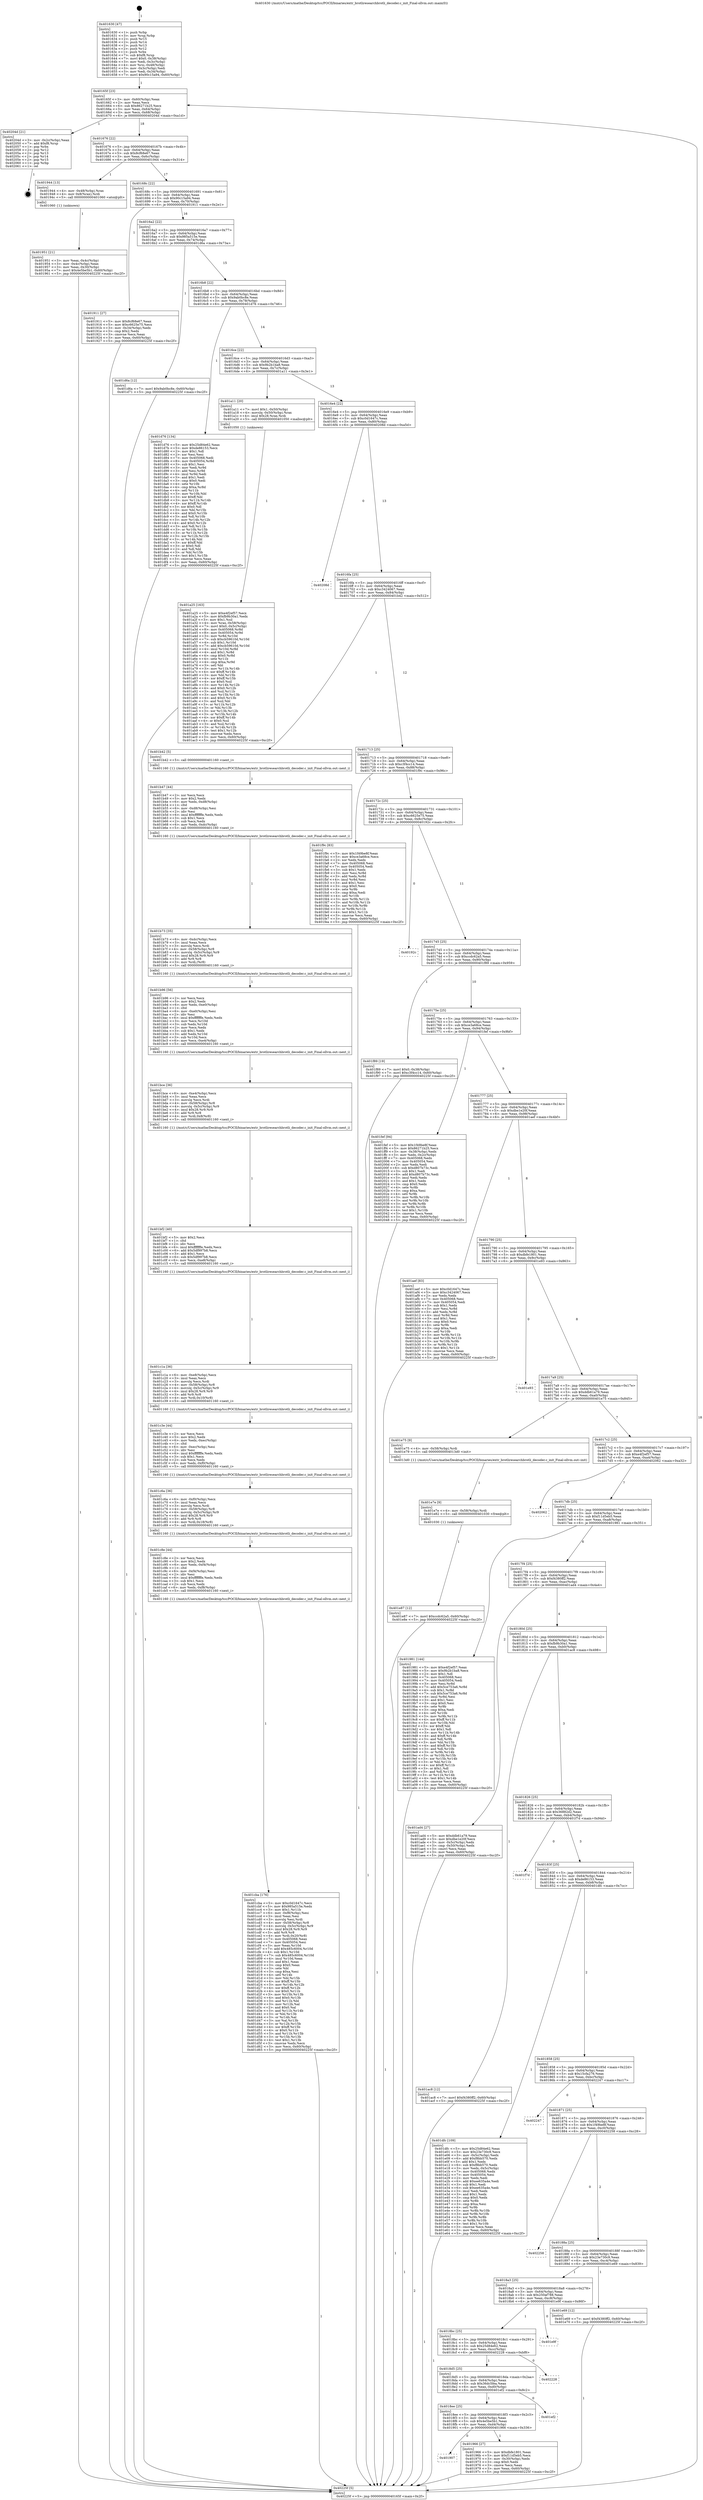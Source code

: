 digraph "0x401630" {
  label = "0x401630 (/mnt/c/Users/mathe/Desktop/tcc/POCII/binaries/extr_brotliresearchbrotli_decoder.c_init_Final-ollvm.out::main(0))"
  labelloc = "t"
  node[shape=record]

  Entry [label="",width=0.3,height=0.3,shape=circle,fillcolor=black,style=filled]
  "0x40165f" [label="{
     0x40165f [23]\l
     | [instrs]\l
     &nbsp;&nbsp;0x40165f \<+3\>: mov -0x60(%rbp),%eax\l
     &nbsp;&nbsp;0x401662 \<+2\>: mov %eax,%ecx\l
     &nbsp;&nbsp;0x401664 \<+6\>: sub $0x86271b25,%ecx\l
     &nbsp;&nbsp;0x40166a \<+3\>: mov %eax,-0x64(%rbp)\l
     &nbsp;&nbsp;0x40166d \<+3\>: mov %ecx,-0x68(%rbp)\l
     &nbsp;&nbsp;0x401670 \<+6\>: je 000000000040204d \<main+0xa1d\>\l
  }"]
  "0x40204d" [label="{
     0x40204d [21]\l
     | [instrs]\l
     &nbsp;&nbsp;0x40204d \<+3\>: mov -0x2c(%rbp),%eax\l
     &nbsp;&nbsp;0x402050 \<+7\>: add $0xf8,%rsp\l
     &nbsp;&nbsp;0x402057 \<+1\>: pop %rbx\l
     &nbsp;&nbsp;0x402058 \<+2\>: pop %r12\l
     &nbsp;&nbsp;0x40205a \<+2\>: pop %r13\l
     &nbsp;&nbsp;0x40205c \<+2\>: pop %r14\l
     &nbsp;&nbsp;0x40205e \<+2\>: pop %r15\l
     &nbsp;&nbsp;0x402060 \<+1\>: pop %rbp\l
     &nbsp;&nbsp;0x402061 \<+1\>: ret\l
  }"]
  "0x401676" [label="{
     0x401676 [22]\l
     | [instrs]\l
     &nbsp;&nbsp;0x401676 \<+5\>: jmp 000000000040167b \<main+0x4b\>\l
     &nbsp;&nbsp;0x40167b \<+3\>: mov -0x64(%rbp),%eax\l
     &nbsp;&nbsp;0x40167e \<+5\>: sub $0x8cf68e67,%eax\l
     &nbsp;&nbsp;0x401683 \<+3\>: mov %eax,-0x6c(%rbp)\l
     &nbsp;&nbsp;0x401686 \<+6\>: je 0000000000401944 \<main+0x314\>\l
  }"]
  Exit [label="",width=0.3,height=0.3,shape=circle,fillcolor=black,style=filled,peripheries=2]
  "0x401944" [label="{
     0x401944 [13]\l
     | [instrs]\l
     &nbsp;&nbsp;0x401944 \<+4\>: mov -0x48(%rbp),%rax\l
     &nbsp;&nbsp;0x401948 \<+4\>: mov 0x8(%rax),%rdi\l
     &nbsp;&nbsp;0x40194c \<+5\>: call 0000000000401060 \<atoi@plt\>\l
     | [calls]\l
     &nbsp;&nbsp;0x401060 \{1\} (unknown)\l
  }"]
  "0x40168c" [label="{
     0x40168c [22]\l
     | [instrs]\l
     &nbsp;&nbsp;0x40168c \<+5\>: jmp 0000000000401691 \<main+0x61\>\l
     &nbsp;&nbsp;0x401691 \<+3\>: mov -0x64(%rbp),%eax\l
     &nbsp;&nbsp;0x401694 \<+5\>: sub $0x90c15a94,%eax\l
     &nbsp;&nbsp;0x401699 \<+3\>: mov %eax,-0x70(%rbp)\l
     &nbsp;&nbsp;0x40169c \<+6\>: je 0000000000401911 \<main+0x2e1\>\l
  }"]
  "0x401e87" [label="{
     0x401e87 [12]\l
     | [instrs]\l
     &nbsp;&nbsp;0x401e87 \<+7\>: movl $0xccdc62a5,-0x60(%rbp)\l
     &nbsp;&nbsp;0x401e8e \<+5\>: jmp 000000000040225f \<main+0xc2f\>\l
  }"]
  "0x401911" [label="{
     0x401911 [27]\l
     | [instrs]\l
     &nbsp;&nbsp;0x401911 \<+5\>: mov $0x8cf68e67,%eax\l
     &nbsp;&nbsp;0x401916 \<+5\>: mov $0xc6625e75,%ecx\l
     &nbsp;&nbsp;0x40191b \<+3\>: mov -0x34(%rbp),%edx\l
     &nbsp;&nbsp;0x40191e \<+3\>: cmp $0x2,%edx\l
     &nbsp;&nbsp;0x401921 \<+3\>: cmovne %ecx,%eax\l
     &nbsp;&nbsp;0x401924 \<+3\>: mov %eax,-0x60(%rbp)\l
     &nbsp;&nbsp;0x401927 \<+5\>: jmp 000000000040225f \<main+0xc2f\>\l
  }"]
  "0x4016a2" [label="{
     0x4016a2 [22]\l
     | [instrs]\l
     &nbsp;&nbsp;0x4016a2 \<+5\>: jmp 00000000004016a7 \<main+0x77\>\l
     &nbsp;&nbsp;0x4016a7 \<+3\>: mov -0x64(%rbp),%eax\l
     &nbsp;&nbsp;0x4016aa \<+5\>: sub $0x985a515e,%eax\l
     &nbsp;&nbsp;0x4016af \<+3\>: mov %eax,-0x74(%rbp)\l
     &nbsp;&nbsp;0x4016b2 \<+6\>: je 0000000000401d6a \<main+0x73a\>\l
  }"]
  "0x40225f" [label="{
     0x40225f [5]\l
     | [instrs]\l
     &nbsp;&nbsp;0x40225f \<+5\>: jmp 000000000040165f \<main+0x2f\>\l
  }"]
  "0x401630" [label="{
     0x401630 [47]\l
     | [instrs]\l
     &nbsp;&nbsp;0x401630 \<+1\>: push %rbp\l
     &nbsp;&nbsp;0x401631 \<+3\>: mov %rsp,%rbp\l
     &nbsp;&nbsp;0x401634 \<+2\>: push %r15\l
     &nbsp;&nbsp;0x401636 \<+2\>: push %r14\l
     &nbsp;&nbsp;0x401638 \<+2\>: push %r13\l
     &nbsp;&nbsp;0x40163a \<+2\>: push %r12\l
     &nbsp;&nbsp;0x40163c \<+1\>: push %rbx\l
     &nbsp;&nbsp;0x40163d \<+7\>: sub $0xf8,%rsp\l
     &nbsp;&nbsp;0x401644 \<+7\>: movl $0x0,-0x38(%rbp)\l
     &nbsp;&nbsp;0x40164b \<+3\>: mov %edi,-0x3c(%rbp)\l
     &nbsp;&nbsp;0x40164e \<+4\>: mov %rsi,-0x48(%rbp)\l
     &nbsp;&nbsp;0x401652 \<+3\>: mov -0x3c(%rbp),%edi\l
     &nbsp;&nbsp;0x401655 \<+3\>: mov %edi,-0x34(%rbp)\l
     &nbsp;&nbsp;0x401658 \<+7\>: movl $0x90c15a94,-0x60(%rbp)\l
  }"]
  "0x401951" [label="{
     0x401951 [21]\l
     | [instrs]\l
     &nbsp;&nbsp;0x401951 \<+3\>: mov %eax,-0x4c(%rbp)\l
     &nbsp;&nbsp;0x401954 \<+3\>: mov -0x4c(%rbp),%eax\l
     &nbsp;&nbsp;0x401957 \<+3\>: mov %eax,-0x30(%rbp)\l
     &nbsp;&nbsp;0x40195a \<+7\>: movl $0x4e5be5b1,-0x60(%rbp)\l
     &nbsp;&nbsp;0x401961 \<+5\>: jmp 000000000040225f \<main+0xc2f\>\l
  }"]
  "0x401e7e" [label="{
     0x401e7e [9]\l
     | [instrs]\l
     &nbsp;&nbsp;0x401e7e \<+4\>: mov -0x58(%rbp),%rdi\l
     &nbsp;&nbsp;0x401e82 \<+5\>: call 0000000000401030 \<free@plt\>\l
     | [calls]\l
     &nbsp;&nbsp;0x401030 \{1\} (unknown)\l
  }"]
  "0x401d6a" [label="{
     0x401d6a [12]\l
     | [instrs]\l
     &nbsp;&nbsp;0x401d6a \<+7\>: movl $0x9ab0bc8e,-0x60(%rbp)\l
     &nbsp;&nbsp;0x401d71 \<+5\>: jmp 000000000040225f \<main+0xc2f\>\l
  }"]
  "0x4016b8" [label="{
     0x4016b8 [22]\l
     | [instrs]\l
     &nbsp;&nbsp;0x4016b8 \<+5\>: jmp 00000000004016bd \<main+0x8d\>\l
     &nbsp;&nbsp;0x4016bd \<+3\>: mov -0x64(%rbp),%eax\l
     &nbsp;&nbsp;0x4016c0 \<+5\>: sub $0x9ab0bc8e,%eax\l
     &nbsp;&nbsp;0x4016c5 \<+3\>: mov %eax,-0x78(%rbp)\l
     &nbsp;&nbsp;0x4016c8 \<+6\>: je 0000000000401d76 \<main+0x746\>\l
  }"]
  "0x401cba" [label="{
     0x401cba [176]\l
     | [instrs]\l
     &nbsp;&nbsp;0x401cba \<+5\>: mov $0xc0d1647c,%ecx\l
     &nbsp;&nbsp;0x401cbf \<+5\>: mov $0x985a515e,%edx\l
     &nbsp;&nbsp;0x401cc4 \<+3\>: mov $0x1,%r11b\l
     &nbsp;&nbsp;0x401cc7 \<+6\>: mov -0xf8(%rbp),%esi\l
     &nbsp;&nbsp;0x401ccd \<+3\>: imul %eax,%esi\l
     &nbsp;&nbsp;0x401cd0 \<+3\>: movslq %esi,%rdi\l
     &nbsp;&nbsp;0x401cd3 \<+4\>: mov -0x58(%rbp),%r8\l
     &nbsp;&nbsp;0x401cd7 \<+4\>: movslq -0x5c(%rbp),%r9\l
     &nbsp;&nbsp;0x401cdb \<+4\>: imul $0x28,%r9,%r9\l
     &nbsp;&nbsp;0x401cdf \<+3\>: add %r9,%r8\l
     &nbsp;&nbsp;0x401ce2 \<+4\>: mov %rdi,0x20(%r8)\l
     &nbsp;&nbsp;0x401ce6 \<+7\>: mov 0x405068,%eax\l
     &nbsp;&nbsp;0x401ced \<+7\>: mov 0x405054,%esi\l
     &nbsp;&nbsp;0x401cf4 \<+3\>: mov %eax,%r10d\l
     &nbsp;&nbsp;0x401cf7 \<+7\>: add $0x485c6004,%r10d\l
     &nbsp;&nbsp;0x401cfe \<+4\>: sub $0x1,%r10d\l
     &nbsp;&nbsp;0x401d02 \<+7\>: sub $0x485c6004,%r10d\l
     &nbsp;&nbsp;0x401d09 \<+4\>: imul %r10d,%eax\l
     &nbsp;&nbsp;0x401d0d \<+3\>: and $0x1,%eax\l
     &nbsp;&nbsp;0x401d10 \<+3\>: cmp $0x0,%eax\l
     &nbsp;&nbsp;0x401d13 \<+3\>: sete %bl\l
     &nbsp;&nbsp;0x401d16 \<+3\>: cmp $0xa,%esi\l
     &nbsp;&nbsp;0x401d19 \<+4\>: setl %r14b\l
     &nbsp;&nbsp;0x401d1d \<+3\>: mov %bl,%r15b\l
     &nbsp;&nbsp;0x401d20 \<+4\>: xor $0xff,%r15b\l
     &nbsp;&nbsp;0x401d24 \<+3\>: mov %r14b,%r12b\l
     &nbsp;&nbsp;0x401d27 \<+4\>: xor $0xff,%r12b\l
     &nbsp;&nbsp;0x401d2b \<+4\>: xor $0x0,%r11b\l
     &nbsp;&nbsp;0x401d2f \<+3\>: mov %r15b,%r13b\l
     &nbsp;&nbsp;0x401d32 \<+4\>: and $0x0,%r13b\l
     &nbsp;&nbsp;0x401d36 \<+3\>: and %r11b,%bl\l
     &nbsp;&nbsp;0x401d39 \<+3\>: mov %r12b,%al\l
     &nbsp;&nbsp;0x401d3c \<+2\>: and $0x0,%al\l
     &nbsp;&nbsp;0x401d3e \<+3\>: and %r11b,%r14b\l
     &nbsp;&nbsp;0x401d41 \<+3\>: or %bl,%r13b\l
     &nbsp;&nbsp;0x401d44 \<+3\>: or %r14b,%al\l
     &nbsp;&nbsp;0x401d47 \<+3\>: xor %al,%r13b\l
     &nbsp;&nbsp;0x401d4a \<+3\>: or %r12b,%r15b\l
     &nbsp;&nbsp;0x401d4d \<+4\>: xor $0xff,%r15b\l
     &nbsp;&nbsp;0x401d51 \<+4\>: or $0x0,%r11b\l
     &nbsp;&nbsp;0x401d55 \<+3\>: and %r11b,%r15b\l
     &nbsp;&nbsp;0x401d58 \<+3\>: or %r15b,%r13b\l
     &nbsp;&nbsp;0x401d5b \<+4\>: test $0x1,%r13b\l
     &nbsp;&nbsp;0x401d5f \<+3\>: cmovne %edx,%ecx\l
     &nbsp;&nbsp;0x401d62 \<+3\>: mov %ecx,-0x60(%rbp)\l
     &nbsp;&nbsp;0x401d65 \<+5\>: jmp 000000000040225f \<main+0xc2f\>\l
  }"]
  "0x401d76" [label="{
     0x401d76 [134]\l
     | [instrs]\l
     &nbsp;&nbsp;0x401d76 \<+5\>: mov $0x25d84e62,%eax\l
     &nbsp;&nbsp;0x401d7b \<+5\>: mov $0xde86153,%ecx\l
     &nbsp;&nbsp;0x401d80 \<+2\>: mov $0x1,%dl\l
     &nbsp;&nbsp;0x401d82 \<+2\>: xor %esi,%esi\l
     &nbsp;&nbsp;0x401d84 \<+7\>: mov 0x405068,%edi\l
     &nbsp;&nbsp;0x401d8b \<+8\>: mov 0x405054,%r8d\l
     &nbsp;&nbsp;0x401d93 \<+3\>: sub $0x1,%esi\l
     &nbsp;&nbsp;0x401d96 \<+3\>: mov %edi,%r9d\l
     &nbsp;&nbsp;0x401d99 \<+3\>: add %esi,%r9d\l
     &nbsp;&nbsp;0x401d9c \<+4\>: imul %r9d,%edi\l
     &nbsp;&nbsp;0x401da0 \<+3\>: and $0x1,%edi\l
     &nbsp;&nbsp;0x401da3 \<+3\>: cmp $0x0,%edi\l
     &nbsp;&nbsp;0x401da6 \<+4\>: sete %r10b\l
     &nbsp;&nbsp;0x401daa \<+4\>: cmp $0xa,%r8d\l
     &nbsp;&nbsp;0x401dae \<+4\>: setl %r11b\l
     &nbsp;&nbsp;0x401db2 \<+3\>: mov %r10b,%bl\l
     &nbsp;&nbsp;0x401db5 \<+3\>: xor $0xff,%bl\l
     &nbsp;&nbsp;0x401db8 \<+3\>: mov %r11b,%r14b\l
     &nbsp;&nbsp;0x401dbb \<+4\>: xor $0xff,%r14b\l
     &nbsp;&nbsp;0x401dbf \<+3\>: xor $0x0,%dl\l
     &nbsp;&nbsp;0x401dc2 \<+3\>: mov %bl,%r15b\l
     &nbsp;&nbsp;0x401dc5 \<+4\>: and $0x0,%r15b\l
     &nbsp;&nbsp;0x401dc9 \<+3\>: and %dl,%r10b\l
     &nbsp;&nbsp;0x401dcc \<+3\>: mov %r14b,%r12b\l
     &nbsp;&nbsp;0x401dcf \<+4\>: and $0x0,%r12b\l
     &nbsp;&nbsp;0x401dd3 \<+3\>: and %dl,%r11b\l
     &nbsp;&nbsp;0x401dd6 \<+3\>: or %r10b,%r15b\l
     &nbsp;&nbsp;0x401dd9 \<+3\>: or %r11b,%r12b\l
     &nbsp;&nbsp;0x401ddc \<+3\>: xor %r12b,%r15b\l
     &nbsp;&nbsp;0x401ddf \<+3\>: or %r14b,%bl\l
     &nbsp;&nbsp;0x401de2 \<+3\>: xor $0xff,%bl\l
     &nbsp;&nbsp;0x401de5 \<+3\>: or $0x0,%dl\l
     &nbsp;&nbsp;0x401de8 \<+2\>: and %dl,%bl\l
     &nbsp;&nbsp;0x401dea \<+3\>: or %bl,%r15b\l
     &nbsp;&nbsp;0x401ded \<+4\>: test $0x1,%r15b\l
     &nbsp;&nbsp;0x401df1 \<+3\>: cmovne %ecx,%eax\l
     &nbsp;&nbsp;0x401df4 \<+3\>: mov %eax,-0x60(%rbp)\l
     &nbsp;&nbsp;0x401df7 \<+5\>: jmp 000000000040225f \<main+0xc2f\>\l
  }"]
  "0x4016ce" [label="{
     0x4016ce [22]\l
     | [instrs]\l
     &nbsp;&nbsp;0x4016ce \<+5\>: jmp 00000000004016d3 \<main+0xa3\>\l
     &nbsp;&nbsp;0x4016d3 \<+3\>: mov -0x64(%rbp),%eax\l
     &nbsp;&nbsp;0x4016d6 \<+5\>: sub $0x9b2b1ba8,%eax\l
     &nbsp;&nbsp;0x4016db \<+3\>: mov %eax,-0x7c(%rbp)\l
     &nbsp;&nbsp;0x4016de \<+6\>: je 0000000000401a11 \<main+0x3e1\>\l
  }"]
  "0x401c8e" [label="{
     0x401c8e [44]\l
     | [instrs]\l
     &nbsp;&nbsp;0x401c8e \<+2\>: xor %ecx,%ecx\l
     &nbsp;&nbsp;0x401c90 \<+5\>: mov $0x2,%edx\l
     &nbsp;&nbsp;0x401c95 \<+6\>: mov %edx,-0xf4(%rbp)\l
     &nbsp;&nbsp;0x401c9b \<+1\>: cltd\l
     &nbsp;&nbsp;0x401c9c \<+6\>: mov -0xf4(%rbp),%esi\l
     &nbsp;&nbsp;0x401ca2 \<+2\>: idiv %esi\l
     &nbsp;&nbsp;0x401ca4 \<+6\>: imul $0xfffffffe,%edx,%edx\l
     &nbsp;&nbsp;0x401caa \<+3\>: sub $0x1,%ecx\l
     &nbsp;&nbsp;0x401cad \<+2\>: sub %ecx,%edx\l
     &nbsp;&nbsp;0x401caf \<+6\>: mov %edx,-0xf8(%rbp)\l
     &nbsp;&nbsp;0x401cb5 \<+5\>: call 0000000000401160 \<next_i\>\l
     | [calls]\l
     &nbsp;&nbsp;0x401160 \{1\} (/mnt/c/Users/mathe/Desktop/tcc/POCII/binaries/extr_brotliresearchbrotli_decoder.c_init_Final-ollvm.out::next_i)\l
  }"]
  "0x401a11" [label="{
     0x401a11 [20]\l
     | [instrs]\l
     &nbsp;&nbsp;0x401a11 \<+7\>: movl $0x1,-0x50(%rbp)\l
     &nbsp;&nbsp;0x401a18 \<+4\>: movslq -0x50(%rbp),%rax\l
     &nbsp;&nbsp;0x401a1c \<+4\>: imul $0x28,%rax,%rdi\l
     &nbsp;&nbsp;0x401a20 \<+5\>: call 0000000000401050 \<malloc@plt\>\l
     | [calls]\l
     &nbsp;&nbsp;0x401050 \{1\} (unknown)\l
  }"]
  "0x4016e4" [label="{
     0x4016e4 [22]\l
     | [instrs]\l
     &nbsp;&nbsp;0x4016e4 \<+5\>: jmp 00000000004016e9 \<main+0xb9\>\l
     &nbsp;&nbsp;0x4016e9 \<+3\>: mov -0x64(%rbp),%eax\l
     &nbsp;&nbsp;0x4016ec \<+5\>: sub $0xc0d1647c,%eax\l
     &nbsp;&nbsp;0x4016f1 \<+3\>: mov %eax,-0x80(%rbp)\l
     &nbsp;&nbsp;0x4016f4 \<+6\>: je 000000000040208d \<main+0xa5d\>\l
  }"]
  "0x401c6a" [label="{
     0x401c6a [36]\l
     | [instrs]\l
     &nbsp;&nbsp;0x401c6a \<+6\>: mov -0xf0(%rbp),%ecx\l
     &nbsp;&nbsp;0x401c70 \<+3\>: imul %eax,%ecx\l
     &nbsp;&nbsp;0x401c73 \<+3\>: movslq %ecx,%rdi\l
     &nbsp;&nbsp;0x401c76 \<+4\>: mov -0x58(%rbp),%r8\l
     &nbsp;&nbsp;0x401c7a \<+4\>: movslq -0x5c(%rbp),%r9\l
     &nbsp;&nbsp;0x401c7e \<+4\>: imul $0x28,%r9,%r9\l
     &nbsp;&nbsp;0x401c82 \<+3\>: add %r9,%r8\l
     &nbsp;&nbsp;0x401c85 \<+4\>: mov %rdi,0x18(%r8)\l
     &nbsp;&nbsp;0x401c89 \<+5\>: call 0000000000401160 \<next_i\>\l
     | [calls]\l
     &nbsp;&nbsp;0x401160 \{1\} (/mnt/c/Users/mathe/Desktop/tcc/POCII/binaries/extr_brotliresearchbrotli_decoder.c_init_Final-ollvm.out::next_i)\l
  }"]
  "0x40208d" [label="{
     0x40208d\l
  }", style=dashed]
  "0x4016fa" [label="{
     0x4016fa [25]\l
     | [instrs]\l
     &nbsp;&nbsp;0x4016fa \<+5\>: jmp 00000000004016ff \<main+0xcf\>\l
     &nbsp;&nbsp;0x4016ff \<+3\>: mov -0x64(%rbp),%eax\l
     &nbsp;&nbsp;0x401702 \<+5\>: sub $0xc3424067,%eax\l
     &nbsp;&nbsp;0x401707 \<+6\>: mov %eax,-0x84(%rbp)\l
     &nbsp;&nbsp;0x40170d \<+6\>: je 0000000000401b42 \<main+0x512\>\l
  }"]
  "0x401c3e" [label="{
     0x401c3e [44]\l
     | [instrs]\l
     &nbsp;&nbsp;0x401c3e \<+2\>: xor %ecx,%ecx\l
     &nbsp;&nbsp;0x401c40 \<+5\>: mov $0x2,%edx\l
     &nbsp;&nbsp;0x401c45 \<+6\>: mov %edx,-0xec(%rbp)\l
     &nbsp;&nbsp;0x401c4b \<+1\>: cltd\l
     &nbsp;&nbsp;0x401c4c \<+6\>: mov -0xec(%rbp),%esi\l
     &nbsp;&nbsp;0x401c52 \<+2\>: idiv %esi\l
     &nbsp;&nbsp;0x401c54 \<+6\>: imul $0xfffffffe,%edx,%edx\l
     &nbsp;&nbsp;0x401c5a \<+3\>: sub $0x1,%ecx\l
     &nbsp;&nbsp;0x401c5d \<+2\>: sub %ecx,%edx\l
     &nbsp;&nbsp;0x401c5f \<+6\>: mov %edx,-0xf0(%rbp)\l
     &nbsp;&nbsp;0x401c65 \<+5\>: call 0000000000401160 \<next_i\>\l
     | [calls]\l
     &nbsp;&nbsp;0x401160 \{1\} (/mnt/c/Users/mathe/Desktop/tcc/POCII/binaries/extr_brotliresearchbrotli_decoder.c_init_Final-ollvm.out::next_i)\l
  }"]
  "0x401b42" [label="{
     0x401b42 [5]\l
     | [instrs]\l
     &nbsp;&nbsp;0x401b42 \<+5\>: call 0000000000401160 \<next_i\>\l
     | [calls]\l
     &nbsp;&nbsp;0x401160 \{1\} (/mnt/c/Users/mathe/Desktop/tcc/POCII/binaries/extr_brotliresearchbrotli_decoder.c_init_Final-ollvm.out::next_i)\l
  }"]
  "0x401713" [label="{
     0x401713 [25]\l
     | [instrs]\l
     &nbsp;&nbsp;0x401713 \<+5\>: jmp 0000000000401718 \<main+0xe8\>\l
     &nbsp;&nbsp;0x401718 \<+3\>: mov -0x64(%rbp),%eax\l
     &nbsp;&nbsp;0x40171b \<+5\>: sub $0xc3f4cc14,%eax\l
     &nbsp;&nbsp;0x401720 \<+6\>: mov %eax,-0x88(%rbp)\l
     &nbsp;&nbsp;0x401726 \<+6\>: je 0000000000401f9c \<main+0x96c\>\l
  }"]
  "0x401c1a" [label="{
     0x401c1a [36]\l
     | [instrs]\l
     &nbsp;&nbsp;0x401c1a \<+6\>: mov -0xe8(%rbp),%ecx\l
     &nbsp;&nbsp;0x401c20 \<+3\>: imul %eax,%ecx\l
     &nbsp;&nbsp;0x401c23 \<+3\>: movslq %ecx,%rdi\l
     &nbsp;&nbsp;0x401c26 \<+4\>: mov -0x58(%rbp),%r8\l
     &nbsp;&nbsp;0x401c2a \<+4\>: movslq -0x5c(%rbp),%r9\l
     &nbsp;&nbsp;0x401c2e \<+4\>: imul $0x28,%r9,%r9\l
     &nbsp;&nbsp;0x401c32 \<+3\>: add %r9,%r8\l
     &nbsp;&nbsp;0x401c35 \<+4\>: mov %rdi,0x10(%r8)\l
     &nbsp;&nbsp;0x401c39 \<+5\>: call 0000000000401160 \<next_i\>\l
     | [calls]\l
     &nbsp;&nbsp;0x401160 \{1\} (/mnt/c/Users/mathe/Desktop/tcc/POCII/binaries/extr_brotliresearchbrotli_decoder.c_init_Final-ollvm.out::next_i)\l
  }"]
  "0x401f9c" [label="{
     0x401f9c [83]\l
     | [instrs]\l
     &nbsp;&nbsp;0x401f9c \<+5\>: mov $0x1f49be8f,%eax\l
     &nbsp;&nbsp;0x401fa1 \<+5\>: mov $0xce3a68ce,%ecx\l
     &nbsp;&nbsp;0x401fa6 \<+2\>: xor %edx,%edx\l
     &nbsp;&nbsp;0x401fa8 \<+7\>: mov 0x405068,%esi\l
     &nbsp;&nbsp;0x401faf \<+7\>: mov 0x405054,%edi\l
     &nbsp;&nbsp;0x401fb6 \<+3\>: sub $0x1,%edx\l
     &nbsp;&nbsp;0x401fb9 \<+3\>: mov %esi,%r8d\l
     &nbsp;&nbsp;0x401fbc \<+3\>: add %edx,%r8d\l
     &nbsp;&nbsp;0x401fbf \<+4\>: imul %r8d,%esi\l
     &nbsp;&nbsp;0x401fc3 \<+3\>: and $0x1,%esi\l
     &nbsp;&nbsp;0x401fc6 \<+3\>: cmp $0x0,%esi\l
     &nbsp;&nbsp;0x401fc9 \<+4\>: sete %r9b\l
     &nbsp;&nbsp;0x401fcd \<+3\>: cmp $0xa,%edi\l
     &nbsp;&nbsp;0x401fd0 \<+4\>: setl %r10b\l
     &nbsp;&nbsp;0x401fd4 \<+3\>: mov %r9b,%r11b\l
     &nbsp;&nbsp;0x401fd7 \<+3\>: and %r10b,%r11b\l
     &nbsp;&nbsp;0x401fda \<+3\>: xor %r10b,%r9b\l
     &nbsp;&nbsp;0x401fdd \<+3\>: or %r9b,%r11b\l
     &nbsp;&nbsp;0x401fe0 \<+4\>: test $0x1,%r11b\l
     &nbsp;&nbsp;0x401fe4 \<+3\>: cmovne %ecx,%eax\l
     &nbsp;&nbsp;0x401fe7 \<+3\>: mov %eax,-0x60(%rbp)\l
     &nbsp;&nbsp;0x401fea \<+5\>: jmp 000000000040225f \<main+0xc2f\>\l
  }"]
  "0x40172c" [label="{
     0x40172c [25]\l
     | [instrs]\l
     &nbsp;&nbsp;0x40172c \<+5\>: jmp 0000000000401731 \<main+0x101\>\l
     &nbsp;&nbsp;0x401731 \<+3\>: mov -0x64(%rbp),%eax\l
     &nbsp;&nbsp;0x401734 \<+5\>: sub $0xc6625e75,%eax\l
     &nbsp;&nbsp;0x401739 \<+6\>: mov %eax,-0x8c(%rbp)\l
     &nbsp;&nbsp;0x40173f \<+6\>: je 000000000040192c \<main+0x2fc\>\l
  }"]
  "0x401bf2" [label="{
     0x401bf2 [40]\l
     | [instrs]\l
     &nbsp;&nbsp;0x401bf2 \<+5\>: mov $0x2,%ecx\l
     &nbsp;&nbsp;0x401bf7 \<+1\>: cltd\l
     &nbsp;&nbsp;0x401bf8 \<+2\>: idiv %ecx\l
     &nbsp;&nbsp;0x401bfa \<+6\>: imul $0xfffffffe,%edx,%ecx\l
     &nbsp;&nbsp;0x401c00 \<+6\>: add $0x5df997b8,%ecx\l
     &nbsp;&nbsp;0x401c06 \<+3\>: add $0x1,%ecx\l
     &nbsp;&nbsp;0x401c09 \<+6\>: sub $0x5df997b8,%ecx\l
     &nbsp;&nbsp;0x401c0f \<+6\>: mov %ecx,-0xe8(%rbp)\l
     &nbsp;&nbsp;0x401c15 \<+5\>: call 0000000000401160 \<next_i\>\l
     | [calls]\l
     &nbsp;&nbsp;0x401160 \{1\} (/mnt/c/Users/mathe/Desktop/tcc/POCII/binaries/extr_brotliresearchbrotli_decoder.c_init_Final-ollvm.out::next_i)\l
  }"]
  "0x40192c" [label="{
     0x40192c\l
  }", style=dashed]
  "0x401745" [label="{
     0x401745 [25]\l
     | [instrs]\l
     &nbsp;&nbsp;0x401745 \<+5\>: jmp 000000000040174a \<main+0x11a\>\l
     &nbsp;&nbsp;0x40174a \<+3\>: mov -0x64(%rbp),%eax\l
     &nbsp;&nbsp;0x40174d \<+5\>: sub $0xccdc62a5,%eax\l
     &nbsp;&nbsp;0x401752 \<+6\>: mov %eax,-0x90(%rbp)\l
     &nbsp;&nbsp;0x401758 \<+6\>: je 0000000000401f89 \<main+0x959\>\l
  }"]
  "0x401bce" [label="{
     0x401bce [36]\l
     | [instrs]\l
     &nbsp;&nbsp;0x401bce \<+6\>: mov -0xe4(%rbp),%ecx\l
     &nbsp;&nbsp;0x401bd4 \<+3\>: imul %eax,%ecx\l
     &nbsp;&nbsp;0x401bd7 \<+3\>: movslq %ecx,%rdi\l
     &nbsp;&nbsp;0x401bda \<+4\>: mov -0x58(%rbp),%r8\l
     &nbsp;&nbsp;0x401bde \<+4\>: movslq -0x5c(%rbp),%r9\l
     &nbsp;&nbsp;0x401be2 \<+4\>: imul $0x28,%r9,%r9\l
     &nbsp;&nbsp;0x401be6 \<+3\>: add %r9,%r8\l
     &nbsp;&nbsp;0x401be9 \<+4\>: mov %rdi,0x8(%r8)\l
     &nbsp;&nbsp;0x401bed \<+5\>: call 0000000000401160 \<next_i\>\l
     | [calls]\l
     &nbsp;&nbsp;0x401160 \{1\} (/mnt/c/Users/mathe/Desktop/tcc/POCII/binaries/extr_brotliresearchbrotli_decoder.c_init_Final-ollvm.out::next_i)\l
  }"]
  "0x401f89" [label="{
     0x401f89 [19]\l
     | [instrs]\l
     &nbsp;&nbsp;0x401f89 \<+7\>: movl $0x0,-0x38(%rbp)\l
     &nbsp;&nbsp;0x401f90 \<+7\>: movl $0xc3f4cc14,-0x60(%rbp)\l
     &nbsp;&nbsp;0x401f97 \<+5\>: jmp 000000000040225f \<main+0xc2f\>\l
  }"]
  "0x40175e" [label="{
     0x40175e [25]\l
     | [instrs]\l
     &nbsp;&nbsp;0x40175e \<+5\>: jmp 0000000000401763 \<main+0x133\>\l
     &nbsp;&nbsp;0x401763 \<+3\>: mov -0x64(%rbp),%eax\l
     &nbsp;&nbsp;0x401766 \<+5\>: sub $0xce3a68ce,%eax\l
     &nbsp;&nbsp;0x40176b \<+6\>: mov %eax,-0x94(%rbp)\l
     &nbsp;&nbsp;0x401771 \<+6\>: je 0000000000401fef \<main+0x9bf\>\l
  }"]
  "0x401b96" [label="{
     0x401b96 [56]\l
     | [instrs]\l
     &nbsp;&nbsp;0x401b96 \<+2\>: xor %ecx,%ecx\l
     &nbsp;&nbsp;0x401b98 \<+5\>: mov $0x2,%edx\l
     &nbsp;&nbsp;0x401b9d \<+6\>: mov %edx,-0xe0(%rbp)\l
     &nbsp;&nbsp;0x401ba3 \<+1\>: cltd\l
     &nbsp;&nbsp;0x401ba4 \<+6\>: mov -0xe0(%rbp),%esi\l
     &nbsp;&nbsp;0x401baa \<+2\>: idiv %esi\l
     &nbsp;&nbsp;0x401bac \<+6\>: imul $0xfffffffe,%edx,%edx\l
     &nbsp;&nbsp;0x401bb2 \<+3\>: mov %ecx,%r10d\l
     &nbsp;&nbsp;0x401bb5 \<+3\>: sub %edx,%r10d\l
     &nbsp;&nbsp;0x401bb8 \<+2\>: mov %ecx,%edx\l
     &nbsp;&nbsp;0x401bba \<+3\>: sub $0x1,%edx\l
     &nbsp;&nbsp;0x401bbd \<+3\>: add %edx,%r10d\l
     &nbsp;&nbsp;0x401bc0 \<+3\>: sub %r10d,%ecx\l
     &nbsp;&nbsp;0x401bc3 \<+6\>: mov %ecx,-0xe4(%rbp)\l
     &nbsp;&nbsp;0x401bc9 \<+5\>: call 0000000000401160 \<next_i\>\l
     | [calls]\l
     &nbsp;&nbsp;0x401160 \{1\} (/mnt/c/Users/mathe/Desktop/tcc/POCII/binaries/extr_brotliresearchbrotli_decoder.c_init_Final-ollvm.out::next_i)\l
  }"]
  "0x401fef" [label="{
     0x401fef [94]\l
     | [instrs]\l
     &nbsp;&nbsp;0x401fef \<+5\>: mov $0x1f49be8f,%eax\l
     &nbsp;&nbsp;0x401ff4 \<+5\>: mov $0x86271b25,%ecx\l
     &nbsp;&nbsp;0x401ff9 \<+3\>: mov -0x38(%rbp),%edx\l
     &nbsp;&nbsp;0x401ffc \<+3\>: mov %edx,-0x2c(%rbp)\l
     &nbsp;&nbsp;0x401fff \<+7\>: mov 0x405068,%edx\l
     &nbsp;&nbsp;0x402006 \<+7\>: mov 0x405054,%esi\l
     &nbsp;&nbsp;0x40200d \<+2\>: mov %edx,%edi\l
     &nbsp;&nbsp;0x40200f \<+6\>: sub $0xd807b73c,%edi\l
     &nbsp;&nbsp;0x402015 \<+3\>: sub $0x1,%edi\l
     &nbsp;&nbsp;0x402018 \<+6\>: add $0xd807b73c,%edi\l
     &nbsp;&nbsp;0x40201e \<+3\>: imul %edi,%edx\l
     &nbsp;&nbsp;0x402021 \<+3\>: and $0x1,%edx\l
     &nbsp;&nbsp;0x402024 \<+3\>: cmp $0x0,%edx\l
     &nbsp;&nbsp;0x402027 \<+4\>: sete %r8b\l
     &nbsp;&nbsp;0x40202b \<+3\>: cmp $0xa,%esi\l
     &nbsp;&nbsp;0x40202e \<+4\>: setl %r9b\l
     &nbsp;&nbsp;0x402032 \<+3\>: mov %r8b,%r10b\l
     &nbsp;&nbsp;0x402035 \<+3\>: and %r9b,%r10b\l
     &nbsp;&nbsp;0x402038 \<+3\>: xor %r9b,%r8b\l
     &nbsp;&nbsp;0x40203b \<+3\>: or %r8b,%r10b\l
     &nbsp;&nbsp;0x40203e \<+4\>: test $0x1,%r10b\l
     &nbsp;&nbsp;0x402042 \<+3\>: cmovne %ecx,%eax\l
     &nbsp;&nbsp;0x402045 \<+3\>: mov %eax,-0x60(%rbp)\l
     &nbsp;&nbsp;0x402048 \<+5\>: jmp 000000000040225f \<main+0xc2f\>\l
  }"]
  "0x401777" [label="{
     0x401777 [25]\l
     | [instrs]\l
     &nbsp;&nbsp;0x401777 \<+5\>: jmp 000000000040177c \<main+0x14c\>\l
     &nbsp;&nbsp;0x40177c \<+3\>: mov -0x64(%rbp),%eax\l
     &nbsp;&nbsp;0x40177f \<+5\>: sub $0xdbe1e20f,%eax\l
     &nbsp;&nbsp;0x401784 \<+6\>: mov %eax,-0x98(%rbp)\l
     &nbsp;&nbsp;0x40178a \<+6\>: je 0000000000401aef \<main+0x4bf\>\l
  }"]
  "0x401b73" [label="{
     0x401b73 [35]\l
     | [instrs]\l
     &nbsp;&nbsp;0x401b73 \<+6\>: mov -0xdc(%rbp),%ecx\l
     &nbsp;&nbsp;0x401b79 \<+3\>: imul %eax,%ecx\l
     &nbsp;&nbsp;0x401b7c \<+3\>: movslq %ecx,%rdi\l
     &nbsp;&nbsp;0x401b7f \<+4\>: mov -0x58(%rbp),%r8\l
     &nbsp;&nbsp;0x401b83 \<+4\>: movslq -0x5c(%rbp),%r9\l
     &nbsp;&nbsp;0x401b87 \<+4\>: imul $0x28,%r9,%r9\l
     &nbsp;&nbsp;0x401b8b \<+3\>: add %r9,%r8\l
     &nbsp;&nbsp;0x401b8e \<+3\>: mov %rdi,(%r8)\l
     &nbsp;&nbsp;0x401b91 \<+5\>: call 0000000000401160 \<next_i\>\l
     | [calls]\l
     &nbsp;&nbsp;0x401160 \{1\} (/mnt/c/Users/mathe/Desktop/tcc/POCII/binaries/extr_brotliresearchbrotli_decoder.c_init_Final-ollvm.out::next_i)\l
  }"]
  "0x401aef" [label="{
     0x401aef [83]\l
     | [instrs]\l
     &nbsp;&nbsp;0x401aef \<+5\>: mov $0xc0d1647c,%eax\l
     &nbsp;&nbsp;0x401af4 \<+5\>: mov $0xc3424067,%ecx\l
     &nbsp;&nbsp;0x401af9 \<+2\>: xor %edx,%edx\l
     &nbsp;&nbsp;0x401afb \<+7\>: mov 0x405068,%esi\l
     &nbsp;&nbsp;0x401b02 \<+7\>: mov 0x405054,%edi\l
     &nbsp;&nbsp;0x401b09 \<+3\>: sub $0x1,%edx\l
     &nbsp;&nbsp;0x401b0c \<+3\>: mov %esi,%r8d\l
     &nbsp;&nbsp;0x401b0f \<+3\>: add %edx,%r8d\l
     &nbsp;&nbsp;0x401b12 \<+4\>: imul %r8d,%esi\l
     &nbsp;&nbsp;0x401b16 \<+3\>: and $0x1,%esi\l
     &nbsp;&nbsp;0x401b19 \<+3\>: cmp $0x0,%esi\l
     &nbsp;&nbsp;0x401b1c \<+4\>: sete %r9b\l
     &nbsp;&nbsp;0x401b20 \<+3\>: cmp $0xa,%edi\l
     &nbsp;&nbsp;0x401b23 \<+4\>: setl %r10b\l
     &nbsp;&nbsp;0x401b27 \<+3\>: mov %r9b,%r11b\l
     &nbsp;&nbsp;0x401b2a \<+3\>: and %r10b,%r11b\l
     &nbsp;&nbsp;0x401b2d \<+3\>: xor %r10b,%r9b\l
     &nbsp;&nbsp;0x401b30 \<+3\>: or %r9b,%r11b\l
     &nbsp;&nbsp;0x401b33 \<+4\>: test $0x1,%r11b\l
     &nbsp;&nbsp;0x401b37 \<+3\>: cmovne %ecx,%eax\l
     &nbsp;&nbsp;0x401b3a \<+3\>: mov %eax,-0x60(%rbp)\l
     &nbsp;&nbsp;0x401b3d \<+5\>: jmp 000000000040225f \<main+0xc2f\>\l
  }"]
  "0x401790" [label="{
     0x401790 [25]\l
     | [instrs]\l
     &nbsp;&nbsp;0x401790 \<+5\>: jmp 0000000000401795 \<main+0x165\>\l
     &nbsp;&nbsp;0x401795 \<+3\>: mov -0x64(%rbp),%eax\l
     &nbsp;&nbsp;0x401798 \<+5\>: sub $0xdbfe1801,%eax\l
     &nbsp;&nbsp;0x40179d \<+6\>: mov %eax,-0x9c(%rbp)\l
     &nbsp;&nbsp;0x4017a3 \<+6\>: je 0000000000401e93 \<main+0x863\>\l
  }"]
  "0x401b47" [label="{
     0x401b47 [44]\l
     | [instrs]\l
     &nbsp;&nbsp;0x401b47 \<+2\>: xor %ecx,%ecx\l
     &nbsp;&nbsp;0x401b49 \<+5\>: mov $0x2,%edx\l
     &nbsp;&nbsp;0x401b4e \<+6\>: mov %edx,-0xd8(%rbp)\l
     &nbsp;&nbsp;0x401b54 \<+1\>: cltd\l
     &nbsp;&nbsp;0x401b55 \<+6\>: mov -0xd8(%rbp),%esi\l
     &nbsp;&nbsp;0x401b5b \<+2\>: idiv %esi\l
     &nbsp;&nbsp;0x401b5d \<+6\>: imul $0xfffffffe,%edx,%edx\l
     &nbsp;&nbsp;0x401b63 \<+3\>: sub $0x1,%ecx\l
     &nbsp;&nbsp;0x401b66 \<+2\>: sub %ecx,%edx\l
     &nbsp;&nbsp;0x401b68 \<+6\>: mov %edx,-0xdc(%rbp)\l
     &nbsp;&nbsp;0x401b6e \<+5\>: call 0000000000401160 \<next_i\>\l
     | [calls]\l
     &nbsp;&nbsp;0x401160 \{1\} (/mnt/c/Users/mathe/Desktop/tcc/POCII/binaries/extr_brotliresearchbrotli_decoder.c_init_Final-ollvm.out::next_i)\l
  }"]
  "0x401e93" [label="{
     0x401e93\l
  }", style=dashed]
  "0x4017a9" [label="{
     0x4017a9 [25]\l
     | [instrs]\l
     &nbsp;&nbsp;0x4017a9 \<+5\>: jmp 00000000004017ae \<main+0x17e\>\l
     &nbsp;&nbsp;0x4017ae \<+3\>: mov -0x64(%rbp),%eax\l
     &nbsp;&nbsp;0x4017b1 \<+5\>: sub $0xddb61a79,%eax\l
     &nbsp;&nbsp;0x4017b6 \<+6\>: mov %eax,-0xa0(%rbp)\l
     &nbsp;&nbsp;0x4017bc \<+6\>: je 0000000000401e75 \<main+0x845\>\l
  }"]
  "0x401a25" [label="{
     0x401a25 [163]\l
     | [instrs]\l
     &nbsp;&nbsp;0x401a25 \<+5\>: mov $0xe4f2ef57,%ecx\l
     &nbsp;&nbsp;0x401a2a \<+5\>: mov $0xfb9b30a1,%edx\l
     &nbsp;&nbsp;0x401a2f \<+3\>: mov $0x1,%sil\l
     &nbsp;&nbsp;0x401a32 \<+4\>: mov %rax,-0x58(%rbp)\l
     &nbsp;&nbsp;0x401a36 \<+7\>: movl $0x0,-0x5c(%rbp)\l
     &nbsp;&nbsp;0x401a3d \<+8\>: mov 0x405068,%r8d\l
     &nbsp;&nbsp;0x401a45 \<+8\>: mov 0x405054,%r9d\l
     &nbsp;&nbsp;0x401a4d \<+3\>: mov %r8d,%r10d\l
     &nbsp;&nbsp;0x401a50 \<+7\>: sub $0xcb59610d,%r10d\l
     &nbsp;&nbsp;0x401a57 \<+4\>: sub $0x1,%r10d\l
     &nbsp;&nbsp;0x401a5b \<+7\>: add $0xcb59610d,%r10d\l
     &nbsp;&nbsp;0x401a62 \<+4\>: imul %r10d,%r8d\l
     &nbsp;&nbsp;0x401a66 \<+4\>: and $0x1,%r8d\l
     &nbsp;&nbsp;0x401a6a \<+4\>: cmp $0x0,%r8d\l
     &nbsp;&nbsp;0x401a6e \<+4\>: sete %r11b\l
     &nbsp;&nbsp;0x401a72 \<+4\>: cmp $0xa,%r9d\l
     &nbsp;&nbsp;0x401a76 \<+3\>: setl %bl\l
     &nbsp;&nbsp;0x401a79 \<+3\>: mov %r11b,%r14b\l
     &nbsp;&nbsp;0x401a7c \<+4\>: xor $0xff,%r14b\l
     &nbsp;&nbsp;0x401a80 \<+3\>: mov %bl,%r15b\l
     &nbsp;&nbsp;0x401a83 \<+4\>: xor $0xff,%r15b\l
     &nbsp;&nbsp;0x401a87 \<+4\>: xor $0x0,%sil\l
     &nbsp;&nbsp;0x401a8b \<+3\>: mov %r14b,%r12b\l
     &nbsp;&nbsp;0x401a8e \<+4\>: and $0x0,%r12b\l
     &nbsp;&nbsp;0x401a92 \<+3\>: and %sil,%r11b\l
     &nbsp;&nbsp;0x401a95 \<+3\>: mov %r15b,%r13b\l
     &nbsp;&nbsp;0x401a98 \<+4\>: and $0x0,%r13b\l
     &nbsp;&nbsp;0x401a9c \<+3\>: and %sil,%bl\l
     &nbsp;&nbsp;0x401a9f \<+3\>: or %r11b,%r12b\l
     &nbsp;&nbsp;0x401aa2 \<+3\>: or %bl,%r13b\l
     &nbsp;&nbsp;0x401aa5 \<+3\>: xor %r13b,%r12b\l
     &nbsp;&nbsp;0x401aa8 \<+3\>: or %r15b,%r14b\l
     &nbsp;&nbsp;0x401aab \<+4\>: xor $0xff,%r14b\l
     &nbsp;&nbsp;0x401aaf \<+4\>: or $0x0,%sil\l
     &nbsp;&nbsp;0x401ab3 \<+3\>: and %sil,%r14b\l
     &nbsp;&nbsp;0x401ab6 \<+3\>: or %r14b,%r12b\l
     &nbsp;&nbsp;0x401ab9 \<+4\>: test $0x1,%r12b\l
     &nbsp;&nbsp;0x401abd \<+3\>: cmovne %edx,%ecx\l
     &nbsp;&nbsp;0x401ac0 \<+3\>: mov %ecx,-0x60(%rbp)\l
     &nbsp;&nbsp;0x401ac3 \<+5\>: jmp 000000000040225f \<main+0xc2f\>\l
  }"]
  "0x401e75" [label="{
     0x401e75 [9]\l
     | [instrs]\l
     &nbsp;&nbsp;0x401e75 \<+4\>: mov -0x58(%rbp),%rdi\l
     &nbsp;&nbsp;0x401e79 \<+5\>: call 00000000004013d0 \<init\>\l
     | [calls]\l
     &nbsp;&nbsp;0x4013d0 \{1\} (/mnt/c/Users/mathe/Desktop/tcc/POCII/binaries/extr_brotliresearchbrotli_decoder.c_init_Final-ollvm.out::init)\l
  }"]
  "0x4017c2" [label="{
     0x4017c2 [25]\l
     | [instrs]\l
     &nbsp;&nbsp;0x4017c2 \<+5\>: jmp 00000000004017c7 \<main+0x197\>\l
     &nbsp;&nbsp;0x4017c7 \<+3\>: mov -0x64(%rbp),%eax\l
     &nbsp;&nbsp;0x4017ca \<+5\>: sub $0xe4f2ef57,%eax\l
     &nbsp;&nbsp;0x4017cf \<+6\>: mov %eax,-0xa4(%rbp)\l
     &nbsp;&nbsp;0x4017d5 \<+6\>: je 0000000000402062 \<main+0xa32\>\l
  }"]
  "0x401907" [label="{
     0x401907\l
  }", style=dashed]
  "0x402062" [label="{
     0x402062\l
  }", style=dashed]
  "0x4017db" [label="{
     0x4017db [25]\l
     | [instrs]\l
     &nbsp;&nbsp;0x4017db \<+5\>: jmp 00000000004017e0 \<main+0x1b0\>\l
     &nbsp;&nbsp;0x4017e0 \<+3\>: mov -0x64(%rbp),%eax\l
     &nbsp;&nbsp;0x4017e3 \<+5\>: sub $0xf11d5eb5,%eax\l
     &nbsp;&nbsp;0x4017e8 \<+6\>: mov %eax,-0xa8(%rbp)\l
     &nbsp;&nbsp;0x4017ee \<+6\>: je 0000000000401981 \<main+0x351\>\l
  }"]
  "0x401966" [label="{
     0x401966 [27]\l
     | [instrs]\l
     &nbsp;&nbsp;0x401966 \<+5\>: mov $0xdbfe1801,%eax\l
     &nbsp;&nbsp;0x40196b \<+5\>: mov $0xf11d5eb5,%ecx\l
     &nbsp;&nbsp;0x401970 \<+3\>: mov -0x30(%rbp),%edx\l
     &nbsp;&nbsp;0x401973 \<+3\>: cmp $0x0,%edx\l
     &nbsp;&nbsp;0x401976 \<+3\>: cmove %ecx,%eax\l
     &nbsp;&nbsp;0x401979 \<+3\>: mov %eax,-0x60(%rbp)\l
     &nbsp;&nbsp;0x40197c \<+5\>: jmp 000000000040225f \<main+0xc2f\>\l
  }"]
  "0x401981" [label="{
     0x401981 [144]\l
     | [instrs]\l
     &nbsp;&nbsp;0x401981 \<+5\>: mov $0xe4f2ef57,%eax\l
     &nbsp;&nbsp;0x401986 \<+5\>: mov $0x9b2b1ba8,%ecx\l
     &nbsp;&nbsp;0x40198b \<+2\>: mov $0x1,%dl\l
     &nbsp;&nbsp;0x40198d \<+7\>: mov 0x405068,%esi\l
     &nbsp;&nbsp;0x401994 \<+7\>: mov 0x405054,%edi\l
     &nbsp;&nbsp;0x40199b \<+3\>: mov %esi,%r8d\l
     &nbsp;&nbsp;0x40199e \<+7\>: add $0x5ce753a6,%r8d\l
     &nbsp;&nbsp;0x4019a5 \<+4\>: sub $0x1,%r8d\l
     &nbsp;&nbsp;0x4019a9 \<+7\>: sub $0x5ce753a6,%r8d\l
     &nbsp;&nbsp;0x4019b0 \<+4\>: imul %r8d,%esi\l
     &nbsp;&nbsp;0x4019b4 \<+3\>: and $0x1,%esi\l
     &nbsp;&nbsp;0x4019b7 \<+3\>: cmp $0x0,%esi\l
     &nbsp;&nbsp;0x4019ba \<+4\>: sete %r9b\l
     &nbsp;&nbsp;0x4019be \<+3\>: cmp $0xa,%edi\l
     &nbsp;&nbsp;0x4019c1 \<+4\>: setl %r10b\l
     &nbsp;&nbsp;0x4019c5 \<+3\>: mov %r9b,%r11b\l
     &nbsp;&nbsp;0x4019c8 \<+4\>: xor $0xff,%r11b\l
     &nbsp;&nbsp;0x4019cc \<+3\>: mov %r10b,%bl\l
     &nbsp;&nbsp;0x4019cf \<+3\>: xor $0xff,%bl\l
     &nbsp;&nbsp;0x4019d2 \<+3\>: xor $0x1,%dl\l
     &nbsp;&nbsp;0x4019d5 \<+3\>: mov %r11b,%r14b\l
     &nbsp;&nbsp;0x4019d8 \<+4\>: and $0xff,%r14b\l
     &nbsp;&nbsp;0x4019dc \<+3\>: and %dl,%r9b\l
     &nbsp;&nbsp;0x4019df \<+3\>: mov %bl,%r15b\l
     &nbsp;&nbsp;0x4019e2 \<+4\>: and $0xff,%r15b\l
     &nbsp;&nbsp;0x4019e6 \<+3\>: and %dl,%r10b\l
     &nbsp;&nbsp;0x4019e9 \<+3\>: or %r9b,%r14b\l
     &nbsp;&nbsp;0x4019ec \<+3\>: or %r10b,%r15b\l
     &nbsp;&nbsp;0x4019ef \<+3\>: xor %r15b,%r14b\l
     &nbsp;&nbsp;0x4019f2 \<+3\>: or %bl,%r11b\l
     &nbsp;&nbsp;0x4019f5 \<+4\>: xor $0xff,%r11b\l
     &nbsp;&nbsp;0x4019f9 \<+3\>: or $0x1,%dl\l
     &nbsp;&nbsp;0x4019fc \<+3\>: and %dl,%r11b\l
     &nbsp;&nbsp;0x4019ff \<+3\>: or %r11b,%r14b\l
     &nbsp;&nbsp;0x401a02 \<+4\>: test $0x1,%r14b\l
     &nbsp;&nbsp;0x401a06 \<+3\>: cmovne %ecx,%eax\l
     &nbsp;&nbsp;0x401a09 \<+3\>: mov %eax,-0x60(%rbp)\l
     &nbsp;&nbsp;0x401a0c \<+5\>: jmp 000000000040225f \<main+0xc2f\>\l
  }"]
  "0x4017f4" [label="{
     0x4017f4 [25]\l
     | [instrs]\l
     &nbsp;&nbsp;0x4017f4 \<+5\>: jmp 00000000004017f9 \<main+0x1c9\>\l
     &nbsp;&nbsp;0x4017f9 \<+3\>: mov -0x64(%rbp),%eax\l
     &nbsp;&nbsp;0x4017fc \<+5\>: sub $0xf4380ff2,%eax\l
     &nbsp;&nbsp;0x401801 \<+6\>: mov %eax,-0xac(%rbp)\l
     &nbsp;&nbsp;0x401807 \<+6\>: je 0000000000401ad4 \<main+0x4a4\>\l
  }"]
  "0x4018ee" [label="{
     0x4018ee [25]\l
     | [instrs]\l
     &nbsp;&nbsp;0x4018ee \<+5\>: jmp 00000000004018f3 \<main+0x2c3\>\l
     &nbsp;&nbsp;0x4018f3 \<+3\>: mov -0x64(%rbp),%eax\l
     &nbsp;&nbsp;0x4018f6 \<+5\>: sub $0x4e5be5b1,%eax\l
     &nbsp;&nbsp;0x4018fb \<+6\>: mov %eax,-0xd4(%rbp)\l
     &nbsp;&nbsp;0x401901 \<+6\>: je 0000000000401966 \<main+0x336\>\l
  }"]
  "0x401ad4" [label="{
     0x401ad4 [27]\l
     | [instrs]\l
     &nbsp;&nbsp;0x401ad4 \<+5\>: mov $0xddb61a79,%eax\l
     &nbsp;&nbsp;0x401ad9 \<+5\>: mov $0xdbe1e20f,%ecx\l
     &nbsp;&nbsp;0x401ade \<+3\>: mov -0x5c(%rbp),%edx\l
     &nbsp;&nbsp;0x401ae1 \<+3\>: cmp -0x50(%rbp),%edx\l
     &nbsp;&nbsp;0x401ae4 \<+3\>: cmovl %ecx,%eax\l
     &nbsp;&nbsp;0x401ae7 \<+3\>: mov %eax,-0x60(%rbp)\l
     &nbsp;&nbsp;0x401aea \<+5\>: jmp 000000000040225f \<main+0xc2f\>\l
  }"]
  "0x40180d" [label="{
     0x40180d [25]\l
     | [instrs]\l
     &nbsp;&nbsp;0x40180d \<+5\>: jmp 0000000000401812 \<main+0x1e2\>\l
     &nbsp;&nbsp;0x401812 \<+3\>: mov -0x64(%rbp),%eax\l
     &nbsp;&nbsp;0x401815 \<+5\>: sub $0xfb9b30a1,%eax\l
     &nbsp;&nbsp;0x40181a \<+6\>: mov %eax,-0xb0(%rbp)\l
     &nbsp;&nbsp;0x401820 \<+6\>: je 0000000000401ac8 \<main+0x498\>\l
  }"]
  "0x401ef2" [label="{
     0x401ef2\l
  }", style=dashed]
  "0x401ac8" [label="{
     0x401ac8 [12]\l
     | [instrs]\l
     &nbsp;&nbsp;0x401ac8 \<+7\>: movl $0xf4380ff2,-0x60(%rbp)\l
     &nbsp;&nbsp;0x401acf \<+5\>: jmp 000000000040225f \<main+0xc2f\>\l
  }"]
  "0x401826" [label="{
     0x401826 [25]\l
     | [instrs]\l
     &nbsp;&nbsp;0x401826 \<+5\>: jmp 000000000040182b \<main+0x1fb\>\l
     &nbsp;&nbsp;0x40182b \<+3\>: mov -0x64(%rbp),%eax\l
     &nbsp;&nbsp;0x40182e \<+5\>: sub $0x36882d2,%eax\l
     &nbsp;&nbsp;0x401833 \<+6\>: mov %eax,-0xb4(%rbp)\l
     &nbsp;&nbsp;0x401839 \<+6\>: je 0000000000401f7d \<main+0x94d\>\l
  }"]
  "0x4018d5" [label="{
     0x4018d5 [25]\l
     | [instrs]\l
     &nbsp;&nbsp;0x4018d5 \<+5\>: jmp 00000000004018da \<main+0x2aa\>\l
     &nbsp;&nbsp;0x4018da \<+3\>: mov -0x64(%rbp),%eax\l
     &nbsp;&nbsp;0x4018dd \<+5\>: sub $0x36dc5fea,%eax\l
     &nbsp;&nbsp;0x4018e2 \<+6\>: mov %eax,-0xd0(%rbp)\l
     &nbsp;&nbsp;0x4018e8 \<+6\>: je 0000000000401ef2 \<main+0x8c2\>\l
  }"]
  "0x401f7d" [label="{
     0x401f7d\l
  }", style=dashed]
  "0x40183f" [label="{
     0x40183f [25]\l
     | [instrs]\l
     &nbsp;&nbsp;0x40183f \<+5\>: jmp 0000000000401844 \<main+0x214\>\l
     &nbsp;&nbsp;0x401844 \<+3\>: mov -0x64(%rbp),%eax\l
     &nbsp;&nbsp;0x401847 \<+5\>: sub $0xde86153,%eax\l
     &nbsp;&nbsp;0x40184c \<+6\>: mov %eax,-0xb8(%rbp)\l
     &nbsp;&nbsp;0x401852 \<+6\>: je 0000000000401dfc \<main+0x7cc\>\l
  }"]
  "0x402228" [label="{
     0x402228\l
  }", style=dashed]
  "0x401dfc" [label="{
     0x401dfc [109]\l
     | [instrs]\l
     &nbsp;&nbsp;0x401dfc \<+5\>: mov $0x25d84e62,%eax\l
     &nbsp;&nbsp;0x401e01 \<+5\>: mov $0x23e730c9,%ecx\l
     &nbsp;&nbsp;0x401e06 \<+3\>: mov -0x5c(%rbp),%edx\l
     &nbsp;&nbsp;0x401e09 \<+6\>: add $0xf8bb570,%edx\l
     &nbsp;&nbsp;0x401e0f \<+3\>: add $0x1,%edx\l
     &nbsp;&nbsp;0x401e12 \<+6\>: sub $0xf8bb570,%edx\l
     &nbsp;&nbsp;0x401e18 \<+3\>: mov %edx,-0x5c(%rbp)\l
     &nbsp;&nbsp;0x401e1b \<+7\>: mov 0x405068,%edx\l
     &nbsp;&nbsp;0x401e22 \<+7\>: mov 0x405054,%esi\l
     &nbsp;&nbsp;0x401e29 \<+2\>: mov %edx,%edi\l
     &nbsp;&nbsp;0x401e2b \<+6\>: add $0xee635a4e,%edi\l
     &nbsp;&nbsp;0x401e31 \<+3\>: sub $0x1,%edi\l
     &nbsp;&nbsp;0x401e34 \<+6\>: sub $0xee635a4e,%edi\l
     &nbsp;&nbsp;0x401e3a \<+3\>: imul %edi,%edx\l
     &nbsp;&nbsp;0x401e3d \<+3\>: and $0x1,%edx\l
     &nbsp;&nbsp;0x401e40 \<+3\>: cmp $0x0,%edx\l
     &nbsp;&nbsp;0x401e43 \<+4\>: sete %r8b\l
     &nbsp;&nbsp;0x401e47 \<+3\>: cmp $0xa,%esi\l
     &nbsp;&nbsp;0x401e4a \<+4\>: setl %r9b\l
     &nbsp;&nbsp;0x401e4e \<+3\>: mov %r8b,%r10b\l
     &nbsp;&nbsp;0x401e51 \<+3\>: and %r9b,%r10b\l
     &nbsp;&nbsp;0x401e54 \<+3\>: xor %r9b,%r8b\l
     &nbsp;&nbsp;0x401e57 \<+3\>: or %r8b,%r10b\l
     &nbsp;&nbsp;0x401e5a \<+4\>: test $0x1,%r10b\l
     &nbsp;&nbsp;0x401e5e \<+3\>: cmovne %ecx,%eax\l
     &nbsp;&nbsp;0x401e61 \<+3\>: mov %eax,-0x60(%rbp)\l
     &nbsp;&nbsp;0x401e64 \<+5\>: jmp 000000000040225f \<main+0xc2f\>\l
  }"]
  "0x401858" [label="{
     0x401858 [25]\l
     | [instrs]\l
     &nbsp;&nbsp;0x401858 \<+5\>: jmp 000000000040185d \<main+0x22d\>\l
     &nbsp;&nbsp;0x40185d \<+3\>: mov -0x64(%rbp),%eax\l
     &nbsp;&nbsp;0x401860 \<+5\>: sub $0x15cfa276,%eax\l
     &nbsp;&nbsp;0x401865 \<+6\>: mov %eax,-0xbc(%rbp)\l
     &nbsp;&nbsp;0x40186b \<+6\>: je 0000000000402247 \<main+0xc17\>\l
  }"]
  "0x4018bc" [label="{
     0x4018bc [25]\l
     | [instrs]\l
     &nbsp;&nbsp;0x4018bc \<+5\>: jmp 00000000004018c1 \<main+0x291\>\l
     &nbsp;&nbsp;0x4018c1 \<+3\>: mov -0x64(%rbp),%eax\l
     &nbsp;&nbsp;0x4018c4 \<+5\>: sub $0x25d84e62,%eax\l
     &nbsp;&nbsp;0x4018c9 \<+6\>: mov %eax,-0xcc(%rbp)\l
     &nbsp;&nbsp;0x4018cf \<+6\>: je 0000000000402228 \<main+0xbf8\>\l
  }"]
  "0x402247" [label="{
     0x402247\l
  }", style=dashed]
  "0x401871" [label="{
     0x401871 [25]\l
     | [instrs]\l
     &nbsp;&nbsp;0x401871 \<+5\>: jmp 0000000000401876 \<main+0x246\>\l
     &nbsp;&nbsp;0x401876 \<+3\>: mov -0x64(%rbp),%eax\l
     &nbsp;&nbsp;0x401879 \<+5\>: sub $0x1f49be8f,%eax\l
     &nbsp;&nbsp;0x40187e \<+6\>: mov %eax,-0xc0(%rbp)\l
     &nbsp;&nbsp;0x401884 \<+6\>: je 0000000000402258 \<main+0xc28\>\l
  }"]
  "0x401e9f" [label="{
     0x401e9f\l
  }", style=dashed]
  "0x402258" [label="{
     0x402258\l
  }", style=dashed]
  "0x40188a" [label="{
     0x40188a [25]\l
     | [instrs]\l
     &nbsp;&nbsp;0x40188a \<+5\>: jmp 000000000040188f \<main+0x25f\>\l
     &nbsp;&nbsp;0x40188f \<+3\>: mov -0x64(%rbp),%eax\l
     &nbsp;&nbsp;0x401892 \<+5\>: sub $0x23e730c9,%eax\l
     &nbsp;&nbsp;0x401897 \<+6\>: mov %eax,-0xc4(%rbp)\l
     &nbsp;&nbsp;0x40189d \<+6\>: je 0000000000401e69 \<main+0x839\>\l
  }"]
  "0x4018a3" [label="{
     0x4018a3 [25]\l
     | [instrs]\l
     &nbsp;&nbsp;0x4018a3 \<+5\>: jmp 00000000004018a8 \<main+0x278\>\l
     &nbsp;&nbsp;0x4018a8 \<+3\>: mov -0x64(%rbp),%eax\l
     &nbsp;&nbsp;0x4018ab \<+5\>: sub $0x250af788,%eax\l
     &nbsp;&nbsp;0x4018b0 \<+6\>: mov %eax,-0xc8(%rbp)\l
     &nbsp;&nbsp;0x4018b6 \<+6\>: je 0000000000401e9f \<main+0x86f\>\l
  }"]
  "0x401e69" [label="{
     0x401e69 [12]\l
     | [instrs]\l
     &nbsp;&nbsp;0x401e69 \<+7\>: movl $0xf4380ff2,-0x60(%rbp)\l
     &nbsp;&nbsp;0x401e70 \<+5\>: jmp 000000000040225f \<main+0xc2f\>\l
  }"]
  Entry -> "0x401630" [label=" 1"]
  "0x40165f" -> "0x40204d" [label=" 1"]
  "0x40165f" -> "0x401676" [label=" 18"]
  "0x40204d" -> Exit [label=" 1"]
  "0x401676" -> "0x401944" [label=" 1"]
  "0x401676" -> "0x40168c" [label=" 17"]
  "0x401fef" -> "0x40225f" [label=" 1"]
  "0x40168c" -> "0x401911" [label=" 1"]
  "0x40168c" -> "0x4016a2" [label=" 16"]
  "0x401911" -> "0x40225f" [label=" 1"]
  "0x401630" -> "0x40165f" [label=" 1"]
  "0x40225f" -> "0x40165f" [label=" 18"]
  "0x401944" -> "0x401951" [label=" 1"]
  "0x401951" -> "0x40225f" [label=" 1"]
  "0x401f9c" -> "0x40225f" [label=" 1"]
  "0x4016a2" -> "0x401d6a" [label=" 1"]
  "0x4016a2" -> "0x4016b8" [label=" 15"]
  "0x401f89" -> "0x40225f" [label=" 1"]
  "0x4016b8" -> "0x401d76" [label=" 1"]
  "0x4016b8" -> "0x4016ce" [label=" 14"]
  "0x401e87" -> "0x40225f" [label=" 1"]
  "0x4016ce" -> "0x401a11" [label=" 1"]
  "0x4016ce" -> "0x4016e4" [label=" 13"]
  "0x401e7e" -> "0x401e87" [label=" 1"]
  "0x4016e4" -> "0x40208d" [label=" 0"]
  "0x4016e4" -> "0x4016fa" [label=" 13"]
  "0x401e75" -> "0x401e7e" [label=" 1"]
  "0x4016fa" -> "0x401b42" [label=" 1"]
  "0x4016fa" -> "0x401713" [label=" 12"]
  "0x401e69" -> "0x40225f" [label=" 1"]
  "0x401713" -> "0x401f9c" [label=" 1"]
  "0x401713" -> "0x40172c" [label=" 11"]
  "0x401dfc" -> "0x40225f" [label=" 1"]
  "0x40172c" -> "0x40192c" [label=" 0"]
  "0x40172c" -> "0x401745" [label=" 11"]
  "0x401d76" -> "0x40225f" [label=" 1"]
  "0x401745" -> "0x401f89" [label=" 1"]
  "0x401745" -> "0x40175e" [label=" 10"]
  "0x401d6a" -> "0x40225f" [label=" 1"]
  "0x40175e" -> "0x401fef" [label=" 1"]
  "0x40175e" -> "0x401777" [label=" 9"]
  "0x401cba" -> "0x40225f" [label=" 1"]
  "0x401777" -> "0x401aef" [label=" 1"]
  "0x401777" -> "0x401790" [label=" 8"]
  "0x401c8e" -> "0x401cba" [label=" 1"]
  "0x401790" -> "0x401e93" [label=" 0"]
  "0x401790" -> "0x4017a9" [label=" 8"]
  "0x401c6a" -> "0x401c8e" [label=" 1"]
  "0x4017a9" -> "0x401e75" [label=" 1"]
  "0x4017a9" -> "0x4017c2" [label=" 7"]
  "0x401c3e" -> "0x401c6a" [label=" 1"]
  "0x4017c2" -> "0x402062" [label=" 0"]
  "0x4017c2" -> "0x4017db" [label=" 7"]
  "0x401c1a" -> "0x401c3e" [label=" 1"]
  "0x4017db" -> "0x401981" [label=" 1"]
  "0x4017db" -> "0x4017f4" [label=" 6"]
  "0x401bf2" -> "0x401c1a" [label=" 1"]
  "0x4017f4" -> "0x401ad4" [label=" 2"]
  "0x4017f4" -> "0x40180d" [label=" 4"]
  "0x401b96" -> "0x401bce" [label=" 1"]
  "0x40180d" -> "0x401ac8" [label=" 1"]
  "0x40180d" -> "0x401826" [label=" 3"]
  "0x401b73" -> "0x401b96" [label=" 1"]
  "0x401826" -> "0x401f7d" [label=" 0"]
  "0x401826" -> "0x40183f" [label=" 3"]
  "0x401b42" -> "0x401b47" [label=" 1"]
  "0x40183f" -> "0x401dfc" [label=" 1"]
  "0x40183f" -> "0x401858" [label=" 2"]
  "0x401aef" -> "0x40225f" [label=" 1"]
  "0x401858" -> "0x402247" [label=" 0"]
  "0x401858" -> "0x401871" [label=" 2"]
  "0x401ac8" -> "0x40225f" [label=" 1"]
  "0x401871" -> "0x402258" [label=" 0"]
  "0x401871" -> "0x40188a" [label=" 2"]
  "0x401a25" -> "0x40225f" [label=" 1"]
  "0x40188a" -> "0x401e69" [label=" 1"]
  "0x40188a" -> "0x4018a3" [label=" 1"]
  "0x401a11" -> "0x401a25" [label=" 1"]
  "0x4018a3" -> "0x401e9f" [label=" 0"]
  "0x4018a3" -> "0x4018bc" [label=" 1"]
  "0x401ad4" -> "0x40225f" [label=" 2"]
  "0x4018bc" -> "0x402228" [label=" 0"]
  "0x4018bc" -> "0x4018d5" [label=" 1"]
  "0x401b47" -> "0x401b73" [label=" 1"]
  "0x4018d5" -> "0x401ef2" [label=" 0"]
  "0x4018d5" -> "0x4018ee" [label=" 1"]
  "0x401bce" -> "0x401bf2" [label=" 1"]
  "0x4018ee" -> "0x401966" [label=" 1"]
  "0x4018ee" -> "0x401907" [label=" 0"]
  "0x401966" -> "0x40225f" [label=" 1"]
  "0x401981" -> "0x40225f" [label=" 1"]
}
